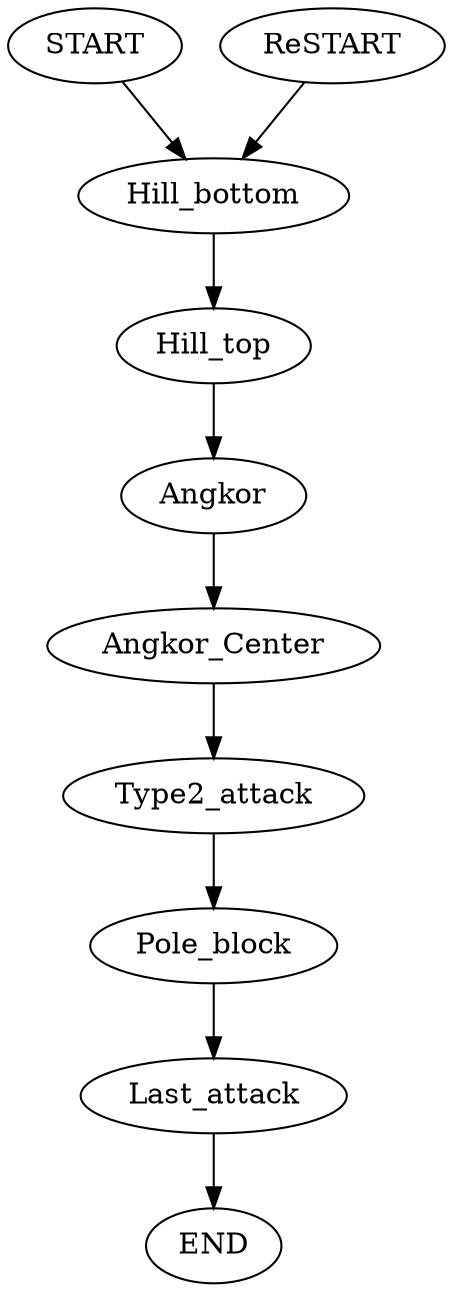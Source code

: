 digraph state_machine {
	START -> Hill_bottom
	ReSTART -> Hill_bottom
	Hill_bottom -> Hill_top
	Hill_top -> Angkor
	Angkor -> Angkor_Center
	Angkor_Center -> Type2_attack
	Type2_attack -> Pole_block
	Pole_block -> Last_attack
	Last_attack -> END
}
